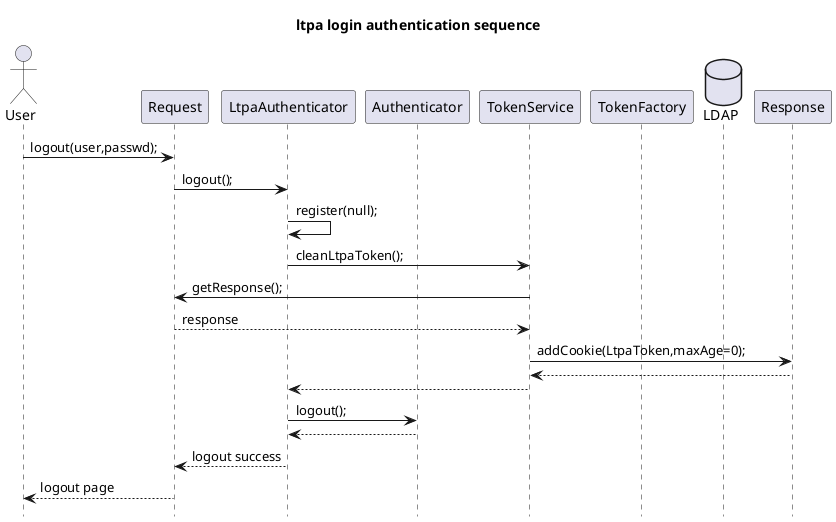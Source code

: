 @startuml
'style
title ltpa login authentication sequence
hide footbox

'participant
actor User
participant Request
participant LtpaAuthenticator
participant Authenticator
participant TokenService
participant TokenFactory
database LDAP
participant Response

User -> Request : logout(user,passwd);
Request -> LtpaAuthenticator : logout();
LtpaAuthenticator -> LtpaAuthenticator : register(null);
LtpaAuthenticator -> TokenService : cleanLtpaToken();
TokenService -> Request : getResponse();
Request --> TokenService : response
TokenService -> Response : addCookie(LtpaToken,maxAge=0);
Response --> TokenService
TokenService --> LtpaAuthenticator
LtpaAuthenticator -> Authenticator : logout();
Authenticator --> LtpaAuthenticator
LtpaAuthenticator --> Request : logout success
Request --> User : logout page

@enduml